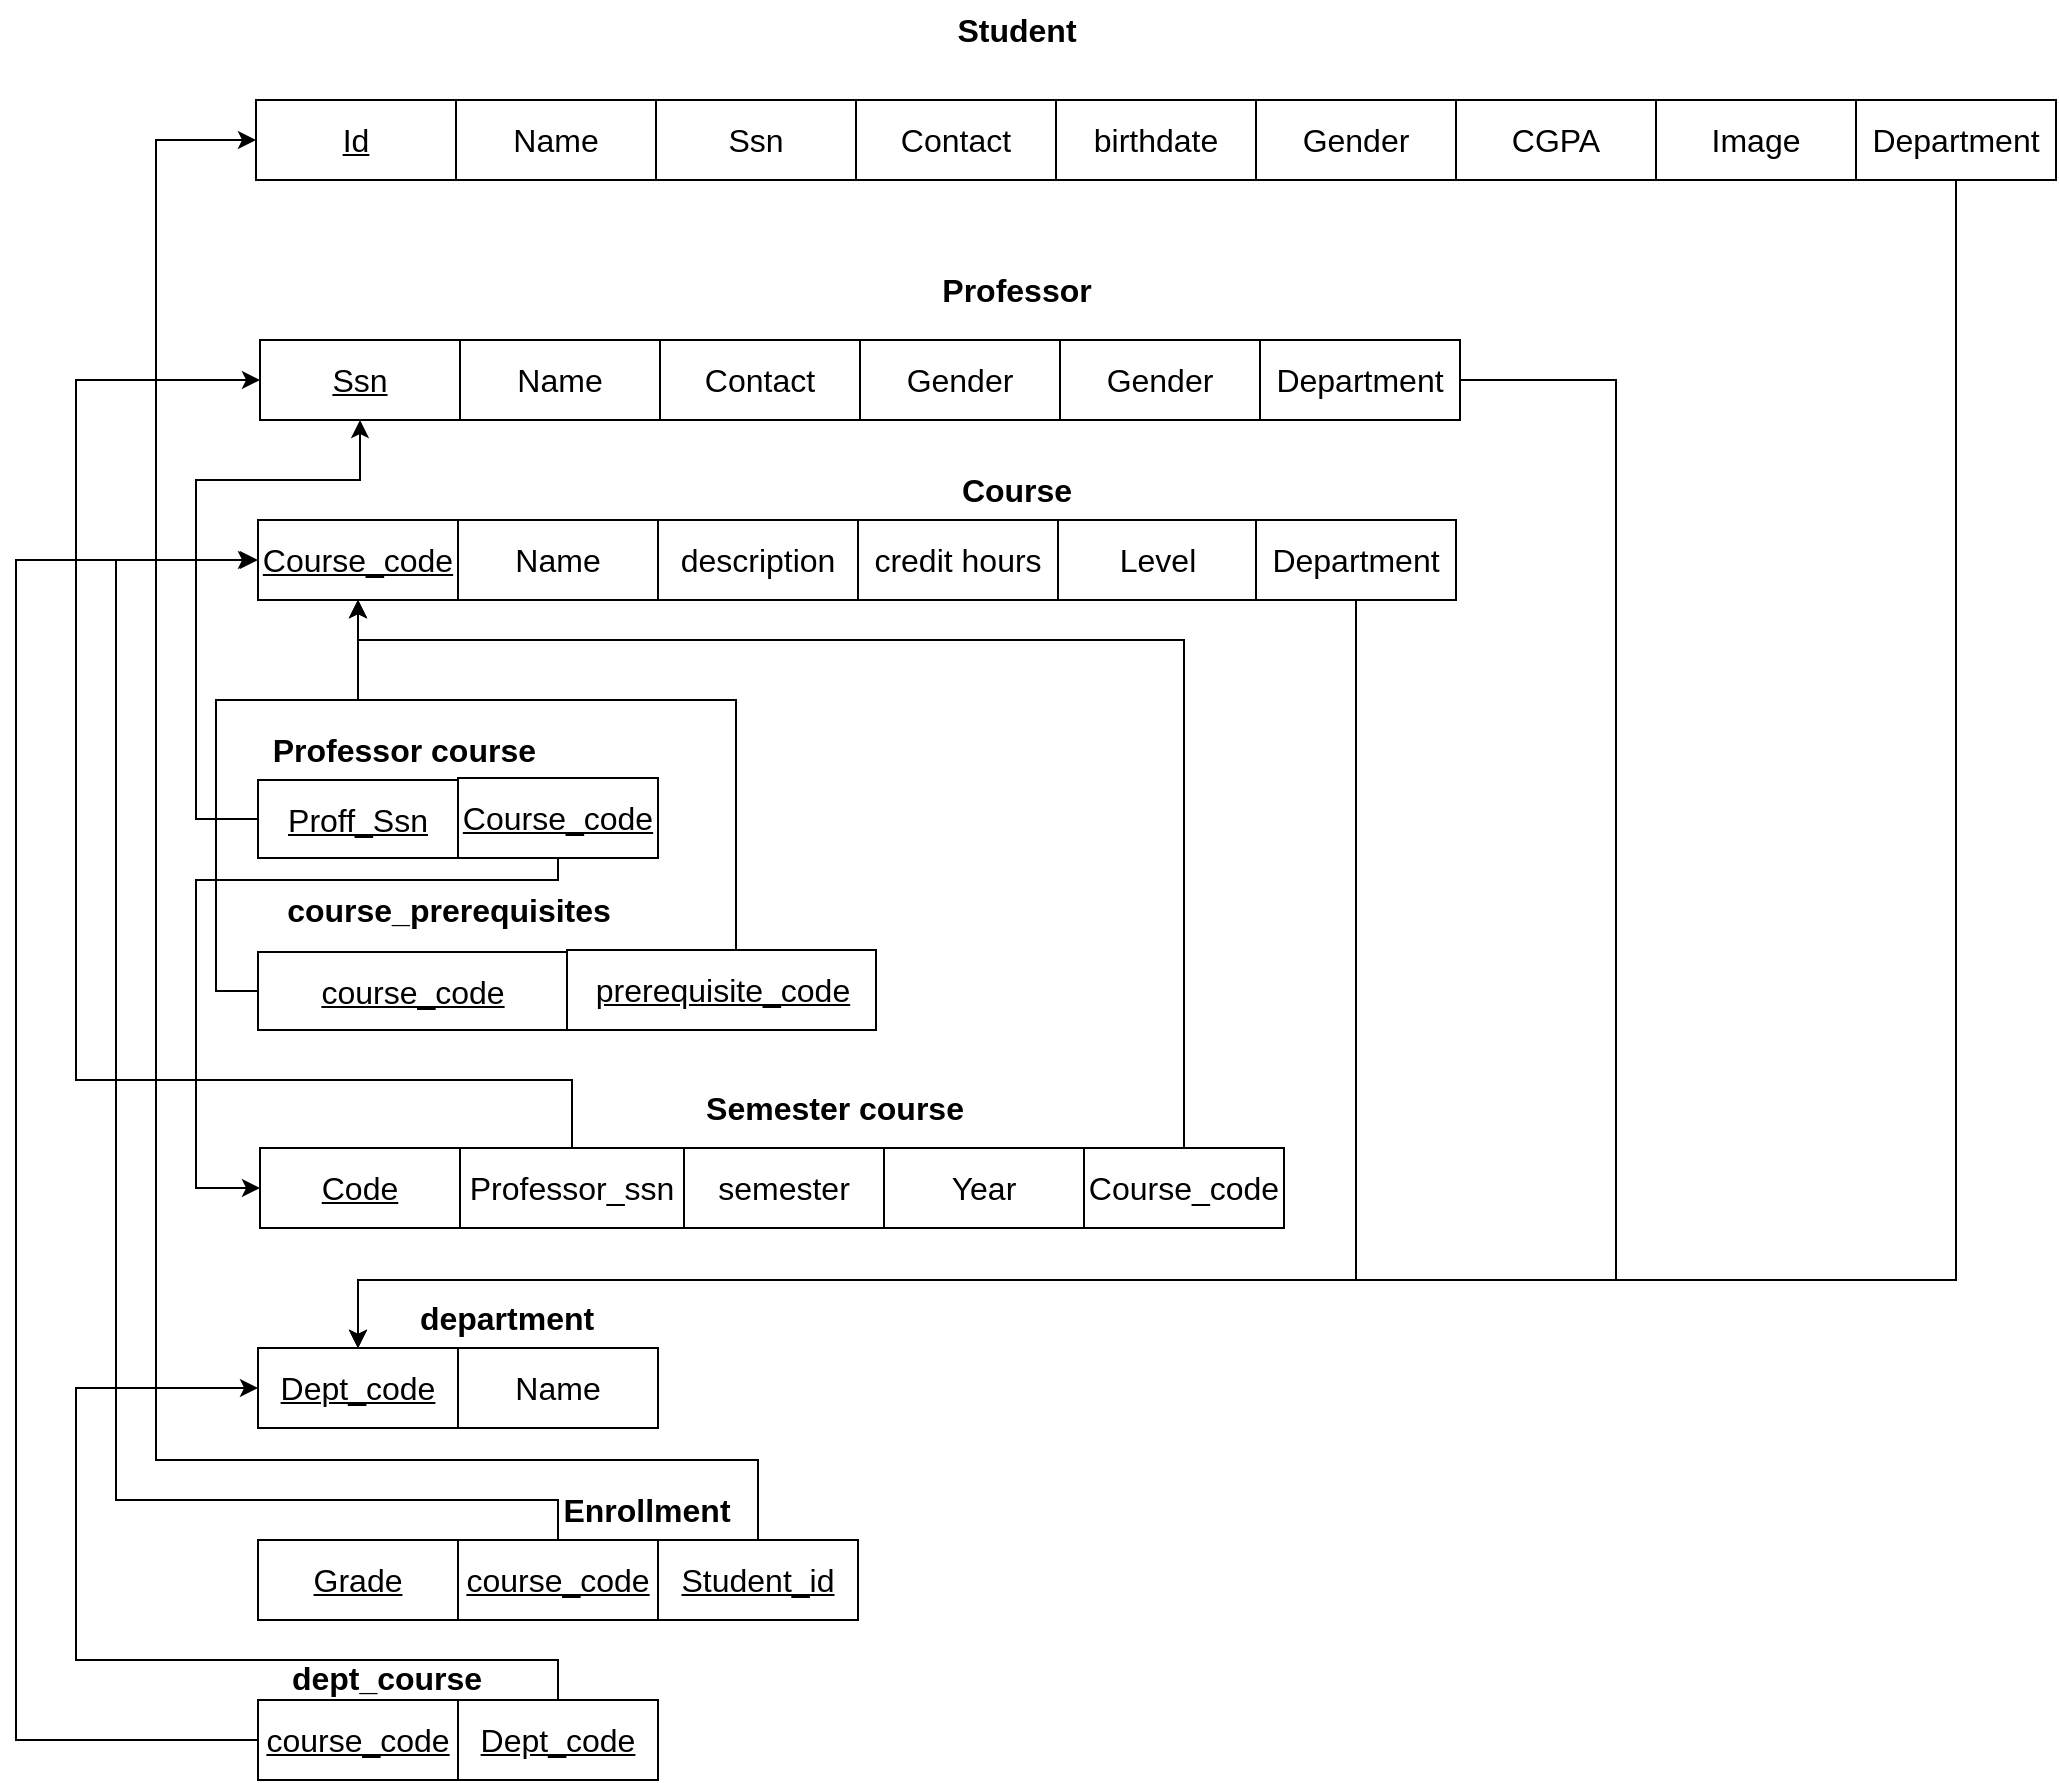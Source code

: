 <mxfile version="23.1.2" type="github">
  <diagram name="Page-1" id="H8Fmk1gkl9ns82ND5phb">
    <mxGraphModel dx="1740" dy="461" grid="1" gridSize="10" guides="1" tooltips="1" connect="1" arrows="1" fold="1" page="1" pageScale="1" pageWidth="827" pageHeight="1169" math="0" shadow="0">
      <root>
        <mxCell id="0" />
        <mxCell id="1" parent="0" />
        <mxCell id="vLL69dcqQMqUbyTp-pWN-5" value="&lt;font style=&quot;font-size: 16px;&quot;&gt;&lt;b&gt;Student&lt;/b&gt;&lt;/font&gt;" style="text;html=1;align=center;verticalAlign=middle;resizable=0;points=[];autosize=1;strokeColor=none;fillColor=none;" parent="1" vertex="1">
          <mxGeometry x="360" y="30" width="80" height="30" as="geometry" />
        </mxCell>
        <mxCell id="vLL69dcqQMqUbyTp-pWN-15" value="" style="group" parent="1" vertex="1" connectable="0">
          <mxGeometry x="30" y="200" width="700" height="40" as="geometry" />
        </mxCell>
        <mxCell id="vLL69dcqQMqUbyTp-pWN-16" value="&lt;u&gt;&lt;font style=&quot;font-size: 16px;&quot;&gt;Ssn&lt;/font&gt;&lt;/u&gt;" style="rounded=0;whiteSpace=wrap;html=1;" parent="vLL69dcqQMqUbyTp-pWN-15" vertex="1">
          <mxGeometry x="-8" width="100" height="40" as="geometry" />
        </mxCell>
        <mxCell id="vLL69dcqQMqUbyTp-pWN-17" value="&lt;font style=&quot;font-size: 16px;&quot;&gt;Name&lt;/font&gt;" style="rounded=0;whiteSpace=wrap;html=1;" parent="vLL69dcqQMqUbyTp-pWN-15" vertex="1">
          <mxGeometry x="92" width="100" height="40" as="geometry" />
        </mxCell>
        <mxCell id="vLL69dcqQMqUbyTp-pWN-19" value="&lt;font style=&quot;font-size: 16px;&quot;&gt;Contact&lt;/font&gt;" style="rounded=0;whiteSpace=wrap;html=1;" parent="vLL69dcqQMqUbyTp-pWN-15" vertex="1">
          <mxGeometry x="192" width="100" height="40" as="geometry" />
        </mxCell>
        <mxCell id="vLL69dcqQMqUbyTp-pWN-21" value="&lt;span style=&quot;font-size: 16px;&quot;&gt;Gender&lt;/span&gt;" style="rounded=0;whiteSpace=wrap;html=1;" parent="vLL69dcqQMqUbyTp-pWN-15" vertex="1">
          <mxGeometry x="292" width="100" height="40" as="geometry" />
        </mxCell>
        <mxCell id="vLL69dcqQMqUbyTp-pWN-25" value="&lt;span style=&quot;font-size: 16px;&quot;&gt;Gender&lt;/span&gt;" style="rounded=0;whiteSpace=wrap;html=1;" parent="vLL69dcqQMqUbyTp-pWN-15" vertex="1">
          <mxGeometry x="392" width="100" height="40" as="geometry" />
        </mxCell>
        <mxCell id="VRwD0gzlp4mTHXa8wtLw-57" value="&lt;span style=&quot;font-size: 16px;&quot;&gt;Department&lt;/span&gt;" style="rounded=0;whiteSpace=wrap;html=1;" parent="vLL69dcqQMqUbyTp-pWN-15" vertex="1">
          <mxGeometry x="492" width="100" height="40" as="geometry" />
        </mxCell>
        <mxCell id="vLL69dcqQMqUbyTp-pWN-24" value="" style="group" parent="1" vertex="1" connectable="0">
          <mxGeometry x="20" y="80" width="800" height="40" as="geometry" />
        </mxCell>
        <mxCell id="vLL69dcqQMqUbyTp-pWN-13" value="" style="group" parent="vLL69dcqQMqUbyTp-pWN-24" vertex="1" connectable="0">
          <mxGeometry width="700" height="40" as="geometry" />
        </mxCell>
        <mxCell id="vLL69dcqQMqUbyTp-pWN-6" value="&lt;u&gt;&lt;font style=&quot;font-size: 16px;&quot;&gt;Id&lt;/font&gt;&lt;/u&gt;" style="rounded=0;whiteSpace=wrap;html=1;" parent="vLL69dcqQMqUbyTp-pWN-13" vertex="1">
          <mxGeometry width="100" height="40" as="geometry" />
        </mxCell>
        <mxCell id="vLL69dcqQMqUbyTp-pWN-7" value="&lt;font style=&quot;font-size: 16px;&quot;&gt;Name&lt;/font&gt;" style="rounded=0;whiteSpace=wrap;html=1;" parent="vLL69dcqQMqUbyTp-pWN-13" vertex="1">
          <mxGeometry x="100" width="100" height="40" as="geometry" />
        </mxCell>
        <mxCell id="vLL69dcqQMqUbyTp-pWN-8" value="&lt;font style=&quot;font-size: 16px;&quot;&gt;Ssn&lt;/font&gt;" style="rounded=0;whiteSpace=wrap;html=1;" parent="vLL69dcqQMqUbyTp-pWN-13" vertex="1">
          <mxGeometry x="200" width="100" height="40" as="geometry" />
        </mxCell>
        <mxCell id="vLL69dcqQMqUbyTp-pWN-9" value="&lt;font style=&quot;font-size: 16px;&quot;&gt;Contact&lt;/font&gt;" style="rounded=0;whiteSpace=wrap;html=1;" parent="vLL69dcqQMqUbyTp-pWN-13" vertex="1">
          <mxGeometry x="300" width="100" height="40" as="geometry" />
        </mxCell>
        <mxCell id="vLL69dcqQMqUbyTp-pWN-10" value="&lt;font style=&quot;font-size: 16px;&quot;&gt;birthdate&lt;/font&gt;" style="rounded=0;whiteSpace=wrap;html=1;" parent="vLL69dcqQMqUbyTp-pWN-13" vertex="1">
          <mxGeometry x="400" width="100" height="40" as="geometry" />
        </mxCell>
        <mxCell id="vLL69dcqQMqUbyTp-pWN-11" value="&lt;span style=&quot;font-size: 16px;&quot;&gt;Gender&lt;/span&gt;" style="rounded=0;whiteSpace=wrap;html=1;" parent="vLL69dcqQMqUbyTp-pWN-13" vertex="1">
          <mxGeometry x="500" width="100" height="40" as="geometry" />
        </mxCell>
        <mxCell id="vLL69dcqQMqUbyTp-pWN-12" value="&lt;font style=&quot;font-size: 16px;&quot;&gt;CGPA&lt;/font&gt;" style="rounded=0;whiteSpace=wrap;html=1;" parent="vLL69dcqQMqUbyTp-pWN-13" vertex="1">
          <mxGeometry x="600" width="100" height="40" as="geometry" />
        </mxCell>
        <mxCell id="vLL69dcqQMqUbyTp-pWN-23" value="&lt;font style=&quot;font-size: 16px;&quot;&gt;Image&lt;/font&gt;" style="rounded=0;whiteSpace=wrap;html=1;" parent="vLL69dcqQMqUbyTp-pWN-24" vertex="1">
          <mxGeometry x="700" width="100" height="40" as="geometry" />
        </mxCell>
        <mxCell id="VRwD0gzlp4mTHXa8wtLw-11" value="&lt;font style=&quot;font-size: 16px;&quot;&gt;&lt;b&gt;Course&lt;/b&gt;&lt;/font&gt;" style="text;html=1;align=center;verticalAlign=middle;resizable=0;points=[];autosize=1;strokeColor=none;fillColor=none;" parent="1" vertex="1">
          <mxGeometry x="360" y="260" width="80" height="30" as="geometry" />
        </mxCell>
        <mxCell id="VRwD0gzlp4mTHXa8wtLw-12" value="" style="group" parent="1" vertex="1" connectable="0">
          <mxGeometry x="14" y="320" width="800" height="424" as="geometry" />
        </mxCell>
        <mxCell id="VRwD0gzlp4mTHXa8wtLw-13" value="" style="group" parent="VRwD0gzlp4mTHXa8wtLw-12" vertex="1" connectable="0">
          <mxGeometry width="700" height="424" as="geometry" />
        </mxCell>
        <mxCell id="VRwD0gzlp4mTHXa8wtLw-26" value="&lt;u&gt;&lt;font style=&quot;font-size: 16px;&quot;&gt;Code&lt;/font&gt;&lt;/u&gt;" style="rounded=0;whiteSpace=wrap;html=1;" parent="VRwD0gzlp4mTHXa8wtLw-13" vertex="1">
          <mxGeometry x="8" y="284" width="100" height="40" as="geometry" />
        </mxCell>
        <mxCell id="VRwD0gzlp4mTHXa8wtLw-27" value="&lt;font style=&quot;font-size: 16px;&quot;&gt;semester&lt;/font&gt;" style="rounded=0;whiteSpace=wrap;html=1;" parent="VRwD0gzlp4mTHXa8wtLw-13" vertex="1">
          <mxGeometry x="220" y="284" width="100" height="40" as="geometry" />
        </mxCell>
        <mxCell id="VRwD0gzlp4mTHXa8wtLw-28" value="&lt;font style=&quot;font-size: 16px;&quot;&gt;Year&lt;/font&gt;" style="rounded=0;whiteSpace=wrap;html=1;" parent="VRwD0gzlp4mTHXa8wtLw-13" vertex="1">
          <mxGeometry x="320" y="284" width="100" height="40" as="geometry" />
        </mxCell>
        <mxCell id="VRwD0gzlp4mTHXa8wtLw-29" value="&lt;font style=&quot;font-size: 16px;&quot;&gt;Course_code&lt;/font&gt;" style="rounded=0;whiteSpace=wrap;html=1;" parent="VRwD0gzlp4mTHXa8wtLw-13" vertex="1">
          <mxGeometry x="420" y="284" width="100" height="40" as="geometry" />
        </mxCell>
        <mxCell id="VRwD0gzlp4mTHXa8wtLw-69" value="" style="group" parent="VRwD0gzlp4mTHXa8wtLw-13" vertex="1" connectable="0">
          <mxGeometry x="7" y="384" width="200" height="40" as="geometry" />
        </mxCell>
        <mxCell id="VRwD0gzlp4mTHXa8wtLw-32" value="&lt;u&gt;&lt;font style=&quot;font-size: 16px;&quot;&gt;Dept_code&lt;/font&gt;&lt;/u&gt;" style="rounded=0;whiteSpace=wrap;html=1;" parent="VRwD0gzlp4mTHXa8wtLw-69" vertex="1">
          <mxGeometry width="100" height="40" as="geometry" />
        </mxCell>
        <mxCell id="VRwD0gzlp4mTHXa8wtLw-33" value="&lt;font style=&quot;font-size: 16px;&quot;&gt;Name&lt;/font&gt;" style="rounded=0;whiteSpace=wrap;html=1;" parent="VRwD0gzlp4mTHXa8wtLw-69" vertex="1">
          <mxGeometry x="100" width="100" height="40" as="geometry" />
        </mxCell>
        <mxCell id="VRwD0gzlp4mTHXa8wtLw-80" value="&lt;font style=&quot;font-size: 16px;&quot;&gt;Professor_ssn&lt;/font&gt;" style="rounded=0;whiteSpace=wrap;html=1;" parent="VRwD0gzlp4mTHXa8wtLw-13" vertex="1">
          <mxGeometry x="108" y="284" width="112" height="40" as="geometry" />
        </mxCell>
        <mxCell id="VRwD0gzlp4mTHXa8wtLw-51" value="&lt;font style=&quot;font-size: 16px;&quot;&gt;&lt;b&gt;Professor course&lt;span style=&quot;white-space: pre;&quot;&gt;&#x9;&lt;/span&gt;&lt;/b&gt;&lt;/font&gt;" style="text;html=1;align=center;verticalAlign=middle;resizable=0;points=[];autosize=1;strokeColor=none;fillColor=none;" parent="VRwD0gzlp4mTHXa8wtLw-13" vertex="1">
          <mxGeometry y="70" width="170" height="30" as="geometry" />
        </mxCell>
        <mxCell id="VRwD0gzlp4mTHXa8wtLw-56" value="&lt;span style=&quot;font-size: 16px;&quot;&gt;&lt;b&gt;course_prerequisites&lt;/b&gt;&lt;/span&gt;" style="text;html=1;align=center;verticalAlign=middle;resizable=0;points=[];autosize=1;strokeColor=none;fillColor=none;" parent="VRwD0gzlp4mTHXa8wtLw-13" vertex="1">
          <mxGeometry x="7" y="150" width="190" height="30" as="geometry" />
        </mxCell>
        <mxCell id="VRwD0gzlp4mTHXa8wtLw-25" value="&lt;font style=&quot;font-size: 16px;&quot;&gt;&lt;b&gt;Semester course&lt;/b&gt;&lt;/font&gt;" style="text;html=1;align=center;verticalAlign=middle;resizable=0;points=[];autosize=1;strokeColor=none;fillColor=none;" parent="VRwD0gzlp4mTHXa8wtLw-13" vertex="1">
          <mxGeometry x="220" y="249" width="150" height="30" as="geometry" />
        </mxCell>
        <mxCell id="VRwD0gzlp4mTHXa8wtLw-31" value="&lt;font style=&quot;font-size: 16px;&quot;&gt;&lt;b&gt;department&lt;/b&gt;&lt;/font&gt;" style="text;html=1;align=center;verticalAlign=middle;resizable=0;points=[];autosize=1;strokeColor=none;fillColor=none;" parent="VRwD0gzlp4mTHXa8wtLw-13" vertex="1">
          <mxGeometry x="76" y="354" width="110" height="30" as="geometry" />
        </mxCell>
        <mxCell id="VRwD0gzlp4mTHXa8wtLw-52" value="" style="group" parent="1" vertex="1" connectable="0">
          <mxGeometry x="21" y="419" width="200" height="40" as="geometry" />
        </mxCell>
        <mxCell id="VRwD0gzlp4mTHXa8wtLw-49" value="&lt;u&gt;&lt;font style=&quot;font-size: 16px;&quot;&gt;Proff_Ssn&lt;/font&gt;&lt;/u&gt;" style="rounded=0;whiteSpace=wrap;html=1;" parent="VRwD0gzlp4mTHXa8wtLw-52" vertex="1">
          <mxGeometry y="1" width="100" height="39" as="geometry" />
        </mxCell>
        <mxCell id="VRwD0gzlp4mTHXa8wtLw-50" value="&lt;font style=&quot;font-size: 16px;&quot;&gt;&lt;u&gt;Course_code&lt;/u&gt;&lt;/font&gt;" style="rounded=0;whiteSpace=wrap;html=1;" parent="VRwD0gzlp4mTHXa8wtLw-52" vertex="1">
          <mxGeometry x="100" width="100" height="40" as="geometry" />
        </mxCell>
        <mxCell id="VRwD0gzlp4mTHXa8wtLw-53" value="" style="group" parent="1" vertex="1" connectable="0">
          <mxGeometry x="21" y="505" width="309" height="40" as="geometry" />
        </mxCell>
        <mxCell id="VRwD0gzlp4mTHXa8wtLw-54" value="&lt;u&gt;&lt;font style=&quot;font-size: 16px;&quot;&gt;course_code&lt;/font&gt;&lt;/u&gt;" style="rounded=0;whiteSpace=wrap;html=1;" parent="VRwD0gzlp4mTHXa8wtLw-53" vertex="1">
          <mxGeometry y="1" width="154.5" height="39" as="geometry" />
        </mxCell>
        <mxCell id="VRwD0gzlp4mTHXa8wtLw-55" value="&lt;span style=&quot;font-size: 16px;&quot;&gt;&lt;u&gt;prerequisite_code&lt;/u&gt;&lt;/span&gt;" style="rounded=0;whiteSpace=wrap;html=1;" parent="VRwD0gzlp4mTHXa8wtLw-53" vertex="1">
          <mxGeometry x="154.5" width="154.5" height="40" as="geometry" />
        </mxCell>
        <mxCell id="VRwD0gzlp4mTHXa8wtLw-60" style="edgeStyle=orthogonalEdgeStyle;rounded=0;orthogonalLoop=1;jettySize=auto;html=1;exitX=0.5;exitY=1;exitDx=0;exitDy=0;" parent="1" source="VRwD0gzlp4mTHXa8wtLw-58" target="VRwD0gzlp4mTHXa8wtLw-32" edge="1">
          <mxGeometry relative="1" as="geometry">
            <Array as="points">
              <mxPoint x="870" y="670" />
              <mxPoint x="71" y="670" />
            </Array>
          </mxGeometry>
        </mxCell>
        <mxCell id="VRwD0gzlp4mTHXa8wtLw-58" value="&lt;font style=&quot;font-size: 16px;&quot;&gt;Department&lt;/font&gt;" style="rounded=0;whiteSpace=wrap;html=1;" parent="1" vertex="1">
          <mxGeometry x="820" y="80" width="100" height="40" as="geometry" />
        </mxCell>
        <mxCell id="VRwD0gzlp4mTHXa8wtLw-59" style="edgeStyle=orthogonalEdgeStyle;rounded=0;orthogonalLoop=1;jettySize=auto;html=1;entryX=0.5;entryY=0;entryDx=0;entryDy=0;" parent="1" source="VRwD0gzlp4mTHXa8wtLw-57" target="VRwD0gzlp4mTHXa8wtLw-32" edge="1">
          <mxGeometry relative="1" as="geometry">
            <Array as="points">
              <mxPoint x="700" y="220" />
              <mxPoint x="700" y="670" />
              <mxPoint x="71" y="670" />
            </Array>
          </mxGeometry>
        </mxCell>
        <mxCell id="vLL69dcqQMqUbyTp-pWN-14" value="&lt;font style=&quot;font-size: 16px;&quot;&gt;&lt;b&gt;Professor&lt;/b&gt;&lt;/font&gt;" style="text;html=1;align=center;verticalAlign=middle;resizable=0;points=[];autosize=1;strokeColor=none;fillColor=none;" parent="1" vertex="1">
          <mxGeometry x="350" y="160" width="100" height="30" as="geometry" />
        </mxCell>
        <mxCell id="VRwD0gzlp4mTHXa8wtLw-63" style="edgeStyle=orthogonalEdgeStyle;rounded=0;orthogonalLoop=1;jettySize=auto;html=1;entryX=0.5;entryY=1;entryDx=0;entryDy=0;exitX=0;exitY=0.5;exitDx=0;exitDy=0;" parent="1" source="VRwD0gzlp4mTHXa8wtLw-49" target="vLL69dcqQMqUbyTp-pWN-16" edge="1">
          <mxGeometry relative="1" as="geometry">
            <Array as="points">
              <mxPoint x="-10" y="440" />
              <mxPoint x="-10" y="270" />
              <mxPoint x="72" y="270" />
            </Array>
          </mxGeometry>
        </mxCell>
        <mxCell id="VRwD0gzlp4mTHXa8wtLw-65" style="edgeStyle=orthogonalEdgeStyle;rounded=0;orthogonalLoop=1;jettySize=auto;html=1;entryX=0.5;entryY=1;entryDx=0;entryDy=0;" parent="1" source="VRwD0gzlp4mTHXa8wtLw-54" target="VRwD0gzlp4mTHXa8wtLw-14" edge="1">
          <mxGeometry relative="1" as="geometry">
            <Array as="points">
              <mxPoint y="525" />
              <mxPoint y="380" />
              <mxPoint x="71" y="380" />
            </Array>
          </mxGeometry>
        </mxCell>
        <mxCell id="VRwD0gzlp4mTHXa8wtLw-66" style="edgeStyle=orthogonalEdgeStyle;rounded=0;orthogonalLoop=1;jettySize=auto;html=1;entryX=0.5;entryY=1;entryDx=0;entryDy=0;" parent="1" source="VRwD0gzlp4mTHXa8wtLw-55" target="VRwD0gzlp4mTHXa8wtLw-14" edge="1">
          <mxGeometry relative="1" as="geometry">
            <Array as="points">
              <mxPoint x="260" y="380" />
              <mxPoint x="71" y="380" />
            </Array>
          </mxGeometry>
        </mxCell>
        <mxCell id="VRwD0gzlp4mTHXa8wtLw-68" value="" style="group" parent="1" vertex="1" connectable="0">
          <mxGeometry x="21" y="290" width="599" height="40" as="geometry" />
        </mxCell>
        <mxCell id="VRwD0gzlp4mTHXa8wtLw-14" value="&lt;u&gt;&lt;font style=&quot;font-size: 16px;&quot;&gt;Course_code&lt;/font&gt;&lt;/u&gt;" style="rounded=0;whiteSpace=wrap;html=1;" parent="VRwD0gzlp4mTHXa8wtLw-68" vertex="1">
          <mxGeometry width="100" height="40" as="geometry" />
        </mxCell>
        <mxCell id="VRwD0gzlp4mTHXa8wtLw-15" value="&lt;font style=&quot;font-size: 16px;&quot;&gt;Name&lt;/font&gt;" style="rounded=0;whiteSpace=wrap;html=1;" parent="VRwD0gzlp4mTHXa8wtLw-68" vertex="1">
          <mxGeometry x="100" width="100" height="40" as="geometry" />
        </mxCell>
        <mxCell id="VRwD0gzlp4mTHXa8wtLw-16" value="&lt;font style=&quot;font-size: 16px;&quot;&gt;description&lt;/font&gt;" style="rounded=0;whiteSpace=wrap;html=1;" parent="VRwD0gzlp4mTHXa8wtLw-68" vertex="1">
          <mxGeometry x="200" width="100" height="40" as="geometry" />
        </mxCell>
        <mxCell id="VRwD0gzlp4mTHXa8wtLw-17" value="&lt;font style=&quot;font-size: 16px;&quot;&gt;credit hours&lt;/font&gt;" style="rounded=0;whiteSpace=wrap;html=1;" parent="VRwD0gzlp4mTHXa8wtLw-68" vertex="1">
          <mxGeometry x="300" width="100" height="40" as="geometry" />
        </mxCell>
        <mxCell id="VRwD0gzlp4mTHXa8wtLw-18" value="&lt;font style=&quot;font-size: 16px;&quot;&gt;Level&lt;/font&gt;" style="rounded=0;whiteSpace=wrap;html=1;" parent="VRwD0gzlp4mTHXa8wtLw-68" vertex="1">
          <mxGeometry x="400" width="100" height="40" as="geometry" />
        </mxCell>
        <mxCell id="VRwD0gzlp4mTHXa8wtLw-61" value="&lt;span style=&quot;font-size: 16px;&quot;&gt;Department&lt;/span&gt;" style="rounded=0;whiteSpace=wrap;html=1;" parent="VRwD0gzlp4mTHXa8wtLw-68" vertex="1">
          <mxGeometry x="499" width="100" height="40" as="geometry" />
        </mxCell>
        <mxCell id="VRwD0gzlp4mTHXa8wtLw-67" style="edgeStyle=orthogonalEdgeStyle;rounded=0;orthogonalLoop=1;jettySize=auto;html=1;entryX=0.5;entryY=1;entryDx=0;entryDy=0;" parent="1" source="VRwD0gzlp4mTHXa8wtLw-29" target="VRwD0gzlp4mTHXa8wtLw-14" edge="1">
          <mxGeometry relative="1" as="geometry">
            <Array as="points">
              <mxPoint x="484" y="350" />
              <mxPoint x="71" y="350" />
            </Array>
          </mxGeometry>
        </mxCell>
        <mxCell id="VRwD0gzlp4mTHXa8wtLw-62" style="edgeStyle=orthogonalEdgeStyle;rounded=0;orthogonalLoop=1;jettySize=auto;html=1;entryX=0.5;entryY=0;entryDx=0;entryDy=0;" parent="1" source="VRwD0gzlp4mTHXa8wtLw-61" target="VRwD0gzlp4mTHXa8wtLw-32" edge="1">
          <mxGeometry relative="1" as="geometry">
            <Array as="points">
              <mxPoint x="570" y="670" />
              <mxPoint x="71" y="670" />
            </Array>
          </mxGeometry>
        </mxCell>
        <mxCell id="VRwD0gzlp4mTHXa8wtLw-73" value="&lt;font style=&quot;font-size: 16px;&quot;&gt;&lt;u&gt;Grade&lt;/u&gt;&lt;/font&gt;" style="rounded=0;whiteSpace=wrap;html=1;" parent="1" vertex="1">
          <mxGeometry x="21" y="800" width="100" height="40" as="geometry" />
        </mxCell>
        <mxCell id="VRwD0gzlp4mTHXa8wtLw-78" style="edgeStyle=orthogonalEdgeStyle;rounded=0;orthogonalLoop=1;jettySize=auto;html=1;entryX=0;entryY=0.5;entryDx=0;entryDy=0;" parent="1" source="VRwD0gzlp4mTHXa8wtLw-74" target="VRwD0gzlp4mTHXa8wtLw-14" edge="1">
          <mxGeometry relative="1" as="geometry">
            <Array as="points">
              <mxPoint x="171" y="780" />
              <mxPoint x="-50" y="780" />
              <mxPoint x="-50" y="310" />
            </Array>
          </mxGeometry>
        </mxCell>
        <mxCell id="VRwD0gzlp4mTHXa8wtLw-74" value="&lt;span style=&quot;font-size: 16px;&quot;&gt;&lt;u&gt;course_code&lt;/u&gt;&lt;/span&gt;" style="rounded=0;whiteSpace=wrap;html=1;" parent="1" vertex="1">
          <mxGeometry x="121" y="800" width="100" height="40" as="geometry" />
        </mxCell>
        <mxCell id="VRwD0gzlp4mTHXa8wtLw-79" style="edgeStyle=orthogonalEdgeStyle;rounded=0;orthogonalLoop=1;jettySize=auto;html=1;" parent="1" source="VRwD0gzlp4mTHXa8wtLw-75" target="vLL69dcqQMqUbyTp-pWN-6" edge="1">
          <mxGeometry relative="1" as="geometry">
            <Array as="points">
              <mxPoint x="271" y="760" />
              <mxPoint x="-30" y="760" />
              <mxPoint x="-30" y="100" />
            </Array>
          </mxGeometry>
        </mxCell>
        <mxCell id="VRwD0gzlp4mTHXa8wtLw-75" value="&lt;font style=&quot;font-size: 16px;&quot;&gt;&lt;u&gt;Student_id&lt;/u&gt;&lt;/font&gt;" style="rounded=0;whiteSpace=wrap;html=1;" parent="1" vertex="1">
          <mxGeometry x="221" y="800" width="100" height="40" as="geometry" />
        </mxCell>
        <mxCell id="VRwD0gzlp4mTHXa8wtLw-77" value="&lt;font style=&quot;font-size: 16px;&quot;&gt;&lt;b&gt;Enrollment&lt;/b&gt;&lt;/font&gt;" style="text;html=1;align=center;verticalAlign=middle;resizable=0;points=[];autosize=1;strokeColor=none;fillColor=none;" parent="1" vertex="1">
          <mxGeometry x="160" y="770" width="110" height="30" as="geometry" />
        </mxCell>
        <mxCell id="VRwD0gzlp4mTHXa8wtLw-81" style="edgeStyle=orthogonalEdgeStyle;rounded=0;orthogonalLoop=1;jettySize=auto;html=1;entryX=0;entryY=0.5;entryDx=0;entryDy=0;" parent="1" source="VRwD0gzlp4mTHXa8wtLw-80" target="vLL69dcqQMqUbyTp-pWN-16" edge="1">
          <mxGeometry relative="1" as="geometry">
            <Array as="points">
              <mxPoint x="178" y="570" />
              <mxPoint x="-70" y="570" />
              <mxPoint x="-70" y="220" />
            </Array>
          </mxGeometry>
        </mxCell>
        <mxCell id="5O72jmknDHHnwbMJi12G-9" style="edgeStyle=orthogonalEdgeStyle;rounded=0;orthogonalLoop=1;jettySize=auto;html=1;entryX=0;entryY=0.5;entryDx=0;entryDy=0;" edge="1" parent="1" source="5O72jmknDHHnwbMJi12G-1" target="VRwD0gzlp4mTHXa8wtLw-32">
          <mxGeometry relative="1" as="geometry">
            <Array as="points">
              <mxPoint x="171" y="860" />
              <mxPoint x="-70" y="860" />
              <mxPoint x="-70" y="724" />
            </Array>
          </mxGeometry>
        </mxCell>
        <mxCell id="5O72jmknDHHnwbMJi12G-1" value="&lt;span style=&quot;font-size: 16px;&quot;&gt;&lt;u&gt;Dept_code&lt;/u&gt;&lt;/span&gt;" style="rounded=0;whiteSpace=wrap;html=1;" vertex="1" parent="1">
          <mxGeometry x="121" y="880" width="100" height="40" as="geometry" />
        </mxCell>
        <mxCell id="5O72jmknDHHnwbMJi12G-2" style="edgeStyle=orthogonalEdgeStyle;rounded=0;orthogonalLoop=1;jettySize=auto;html=1;entryX=0;entryY=0.5;entryDx=0;entryDy=0;" edge="1" parent="1" source="VRwD0gzlp4mTHXa8wtLw-50" target="VRwD0gzlp4mTHXa8wtLw-26">
          <mxGeometry relative="1" as="geometry">
            <Array as="points">
              <mxPoint x="171" y="470" />
              <mxPoint x="-10" y="470" />
              <mxPoint x="-10" y="624" />
            </Array>
          </mxGeometry>
        </mxCell>
        <mxCell id="5O72jmknDHHnwbMJi12G-8" style="edgeStyle=orthogonalEdgeStyle;rounded=0;orthogonalLoop=1;jettySize=auto;html=1;" edge="1" parent="1">
          <mxGeometry relative="1" as="geometry">
            <mxPoint x="41" y="899.957" as="sourcePoint" />
            <mxPoint x="20" y="310" as="targetPoint" />
            <Array as="points">
              <mxPoint x="-100" y="900" />
              <mxPoint x="-100" y="310" />
            </Array>
          </mxGeometry>
        </mxCell>
        <mxCell id="5O72jmknDHHnwbMJi12G-3" value="&lt;span style=&quot;font-size: 16px;&quot;&gt;&lt;u&gt;course_code&lt;/u&gt;&lt;/span&gt;" style="rounded=0;whiteSpace=wrap;html=1;" vertex="1" parent="1">
          <mxGeometry x="21" y="880" width="100" height="40" as="geometry" />
        </mxCell>
        <mxCell id="5O72jmknDHHnwbMJi12G-11" value="&lt;font style=&quot;font-size: 16px;&quot;&gt;&lt;b&gt;dept_course&lt;/b&gt;&lt;/font&gt;" style="text;html=1;align=center;verticalAlign=middle;resizable=0;points=[];autosize=1;strokeColor=none;fillColor=none;" vertex="1" parent="1">
          <mxGeometry x="25" y="854" width="120" height="30" as="geometry" />
        </mxCell>
      </root>
    </mxGraphModel>
  </diagram>
</mxfile>
